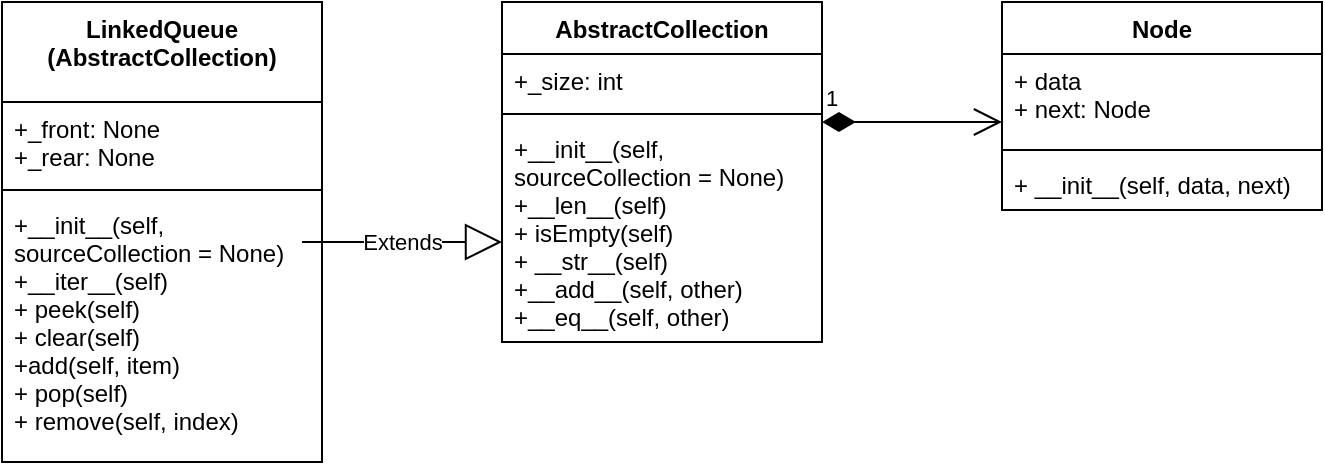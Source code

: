<mxfile version="14.5.8" type="device"><diagram id="C5RBs43oDa-KdzZeNtuy" name="Page-1"><mxGraphModel dx="1422" dy="770" grid="1" gridSize="10" guides="1" tooltips="1" connect="1" arrows="1" fold="1" page="1" pageScale="1" pageWidth="827" pageHeight="1169" math="0" shadow="0"><root><mxCell id="WIyWlLk6GJQsqaUBKTNV-0"/><mxCell id="WIyWlLk6GJQsqaUBKTNV-1" parent="WIyWlLk6GJQsqaUBKTNV-0"/><mxCell id="mdVhGkRF_-wMOtroAqg4-4" value="AbstractCollection" style="swimlane;fontStyle=1;align=center;verticalAlign=top;childLayout=stackLayout;horizontal=1;startSize=26;horizontalStack=0;resizeParent=1;resizeParentMax=0;resizeLast=0;collapsible=1;marginBottom=0;" vertex="1" parent="WIyWlLk6GJQsqaUBKTNV-1"><mxGeometry x="340" y="20" width="160" height="170" as="geometry"/></mxCell><mxCell id="mdVhGkRF_-wMOtroAqg4-5" value="+_size: int" style="text;strokeColor=none;fillColor=none;align=left;verticalAlign=top;spacingLeft=4;spacingRight=4;overflow=hidden;rotatable=0;points=[[0,0.5],[1,0.5]];portConstraint=eastwest;" vertex="1" parent="mdVhGkRF_-wMOtroAqg4-4"><mxGeometry y="26" width="160" height="26" as="geometry"/></mxCell><mxCell id="mdVhGkRF_-wMOtroAqg4-6" value="" style="line;strokeWidth=1;fillColor=none;align=left;verticalAlign=middle;spacingTop=-1;spacingLeft=3;spacingRight=3;rotatable=0;labelPosition=right;points=[];portConstraint=eastwest;" vertex="1" parent="mdVhGkRF_-wMOtroAqg4-4"><mxGeometry y="52" width="160" height="8" as="geometry"/></mxCell><mxCell id="mdVhGkRF_-wMOtroAqg4-7" value="+__init__(self, &#xA;sourceCollection = None)&#xA;+__len__(self)&#xA;+ isEmpty(self)&#xA;+ __str__(self)&#xA;+__add__(self, other)&#xA;+__eq__(self, other)&#xA;&#xA;&#xA;" style="text;strokeColor=none;fillColor=none;align=left;verticalAlign=top;spacingLeft=4;spacingRight=4;overflow=hidden;rotatable=0;points=[[0,0.5],[1,0.5]];portConstraint=eastwest;" vertex="1" parent="mdVhGkRF_-wMOtroAqg4-4"><mxGeometry y="60" width="160" height="110" as="geometry"/></mxCell><mxCell id="mdVhGkRF_-wMOtroAqg4-17" value="Extends" style="endArrow=block;endSize=16;endFill=0;html=1;" edge="1" parent="mdVhGkRF_-wMOtroAqg4-4"><mxGeometry width="160" relative="1" as="geometry"><mxPoint x="-100" y="120" as="sourcePoint"/><mxPoint y="120" as="targetPoint"/><mxPoint as="offset"/></mxGeometry></mxCell><mxCell id="mdVhGkRF_-wMOtroAqg4-8" value="Node" style="swimlane;fontStyle=1;align=center;verticalAlign=top;childLayout=stackLayout;horizontal=1;startSize=26;horizontalStack=0;resizeParent=1;resizeParentMax=0;resizeLast=0;collapsible=1;marginBottom=0;" vertex="1" parent="WIyWlLk6GJQsqaUBKTNV-1"><mxGeometry x="590" y="20" width="160" height="104" as="geometry"/></mxCell><mxCell id="mdVhGkRF_-wMOtroAqg4-9" value="+ data&#xA;+ next: Node&#xA;&#xA;" style="text;strokeColor=none;fillColor=none;align=left;verticalAlign=top;spacingLeft=4;spacingRight=4;overflow=hidden;rotatable=0;points=[[0,0.5],[1,0.5]];portConstraint=eastwest;" vertex="1" parent="mdVhGkRF_-wMOtroAqg4-8"><mxGeometry y="26" width="160" height="44" as="geometry"/></mxCell><mxCell id="mdVhGkRF_-wMOtroAqg4-10" value="" style="line;strokeWidth=1;fillColor=none;align=left;verticalAlign=middle;spacingTop=-1;spacingLeft=3;spacingRight=3;rotatable=0;labelPosition=right;points=[];portConstraint=eastwest;" vertex="1" parent="mdVhGkRF_-wMOtroAqg4-8"><mxGeometry y="70" width="160" height="8" as="geometry"/></mxCell><mxCell id="mdVhGkRF_-wMOtroAqg4-11" value="+ __init__(self, data, next)" style="text;strokeColor=none;fillColor=none;align=left;verticalAlign=top;spacingLeft=4;spacingRight=4;overflow=hidden;rotatable=0;points=[[0,0.5],[1,0.5]];portConstraint=eastwest;" vertex="1" parent="mdVhGkRF_-wMOtroAqg4-8"><mxGeometry y="78" width="160" height="26" as="geometry"/></mxCell><mxCell id="mdVhGkRF_-wMOtroAqg4-12" value="LinkedQueue&#xA;(AbstractCollection)" style="swimlane;fontStyle=1;align=center;verticalAlign=top;childLayout=stackLayout;horizontal=1;startSize=50;horizontalStack=0;resizeParent=1;resizeParentMax=0;resizeLast=0;collapsible=1;marginBottom=0;" vertex="1" parent="WIyWlLk6GJQsqaUBKTNV-1"><mxGeometry x="90" y="20" width="160" height="230" as="geometry"/></mxCell><mxCell id="mdVhGkRF_-wMOtroAqg4-13" value="+_front: None&#xA;+_rear: None&#xA;&#xA;" style="text;strokeColor=none;fillColor=none;align=left;verticalAlign=top;spacingLeft=4;spacingRight=4;overflow=hidden;rotatable=0;points=[[0,0.5],[1,0.5]];portConstraint=eastwest;" vertex="1" parent="mdVhGkRF_-wMOtroAqg4-12"><mxGeometry y="50" width="160" height="40" as="geometry"/></mxCell><mxCell id="mdVhGkRF_-wMOtroAqg4-14" value="" style="line;strokeWidth=1;fillColor=none;align=left;verticalAlign=middle;spacingTop=-1;spacingLeft=3;spacingRight=3;rotatable=0;labelPosition=right;points=[];portConstraint=eastwest;" vertex="1" parent="mdVhGkRF_-wMOtroAqg4-12"><mxGeometry y="90" width="160" height="8" as="geometry"/></mxCell><mxCell id="mdVhGkRF_-wMOtroAqg4-15" value="+__init__(self, &#xA;sourceCollection = None)&#xA;+__iter__(self)&#xA;+ peek(self)&#xA;+ clear(self)&#xA;+add(self, item)&#xA;+ pop(self)&#xA;+ remove(self, index)&#xA;" style="text;strokeColor=none;fillColor=none;align=left;verticalAlign=top;spacingLeft=4;spacingRight=4;overflow=hidden;rotatable=0;points=[[0,0.5],[1,0.5]];portConstraint=eastwest;" vertex="1" parent="mdVhGkRF_-wMOtroAqg4-12"><mxGeometry y="98" width="160" height="132" as="geometry"/></mxCell><mxCell id="mdVhGkRF_-wMOtroAqg4-16" value="1" style="endArrow=open;html=1;endSize=12;startArrow=diamondThin;startSize=14;startFill=1;edgeStyle=orthogonalEdgeStyle;align=left;verticalAlign=bottom;" edge="1" parent="WIyWlLk6GJQsqaUBKTNV-1"><mxGeometry x="-1" y="3" relative="1" as="geometry"><mxPoint x="500" y="80" as="sourcePoint"/><mxPoint x="590" y="80" as="targetPoint"/></mxGeometry></mxCell></root></mxGraphModel></diagram></mxfile>